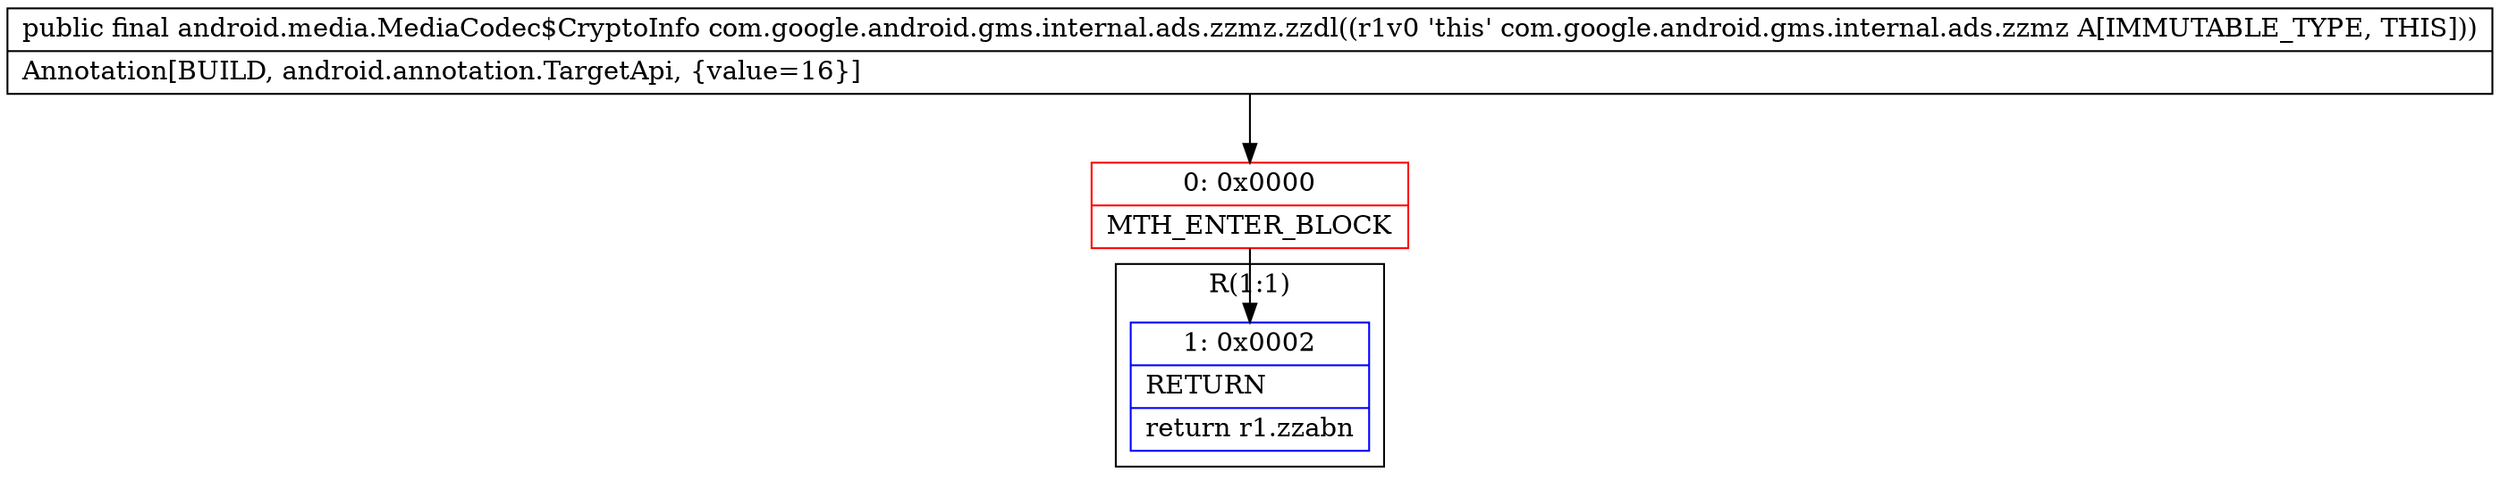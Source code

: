 digraph "CFG forcom.google.android.gms.internal.ads.zzmz.zzdl()Landroid\/media\/MediaCodec$CryptoInfo;" {
subgraph cluster_Region_501331561 {
label = "R(1:1)";
node [shape=record,color=blue];
Node_1 [shape=record,label="{1\:\ 0x0002|RETURN\l|return r1.zzabn\l}"];
}
Node_0 [shape=record,color=red,label="{0\:\ 0x0000|MTH_ENTER_BLOCK\l}"];
MethodNode[shape=record,label="{public final android.media.MediaCodec$CryptoInfo com.google.android.gms.internal.ads.zzmz.zzdl((r1v0 'this' com.google.android.gms.internal.ads.zzmz A[IMMUTABLE_TYPE, THIS]))  | Annotation[BUILD, android.annotation.TargetApi, \{value=16\}]\l}"];
MethodNode -> Node_0;
Node_0 -> Node_1;
}

